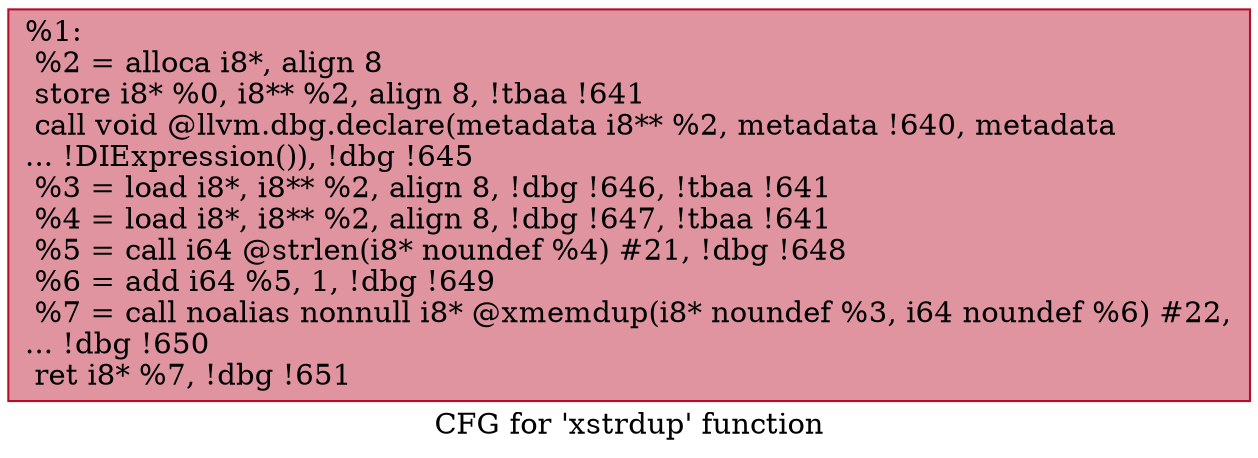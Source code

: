 digraph "CFG for 'xstrdup' function" {
	label="CFG for 'xstrdup' function";

	Node0x1230e00 [shape=record,color="#b70d28ff", style=filled, fillcolor="#b70d2870",label="{%1:\l  %2 = alloca i8*, align 8\l  store i8* %0, i8** %2, align 8, !tbaa !641\l  call void @llvm.dbg.declare(metadata i8** %2, metadata !640, metadata\l... !DIExpression()), !dbg !645\l  %3 = load i8*, i8** %2, align 8, !dbg !646, !tbaa !641\l  %4 = load i8*, i8** %2, align 8, !dbg !647, !tbaa !641\l  %5 = call i64 @strlen(i8* noundef %4) #21, !dbg !648\l  %6 = add i64 %5, 1, !dbg !649\l  %7 = call noalias nonnull i8* @xmemdup(i8* noundef %3, i64 noundef %6) #22,\l... !dbg !650\l  ret i8* %7, !dbg !651\l}"];
}
